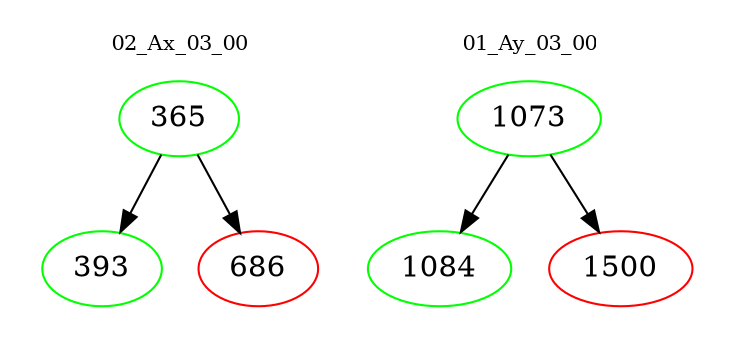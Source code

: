 digraph{
subgraph cluster_0 {
color = white
label = "02_Ax_03_00";
fontsize=10;
T0_365 [label="365", color="green"]
T0_365 -> T0_393 [color="black"]
T0_393 [label="393", color="green"]
T0_365 -> T0_686 [color="black"]
T0_686 [label="686", color="red"]
}
subgraph cluster_1 {
color = white
label = "01_Ay_03_00";
fontsize=10;
T1_1073 [label="1073", color="green"]
T1_1073 -> T1_1084 [color="black"]
T1_1084 [label="1084", color="green"]
T1_1073 -> T1_1500 [color="black"]
T1_1500 [label="1500", color="red"]
}
}
